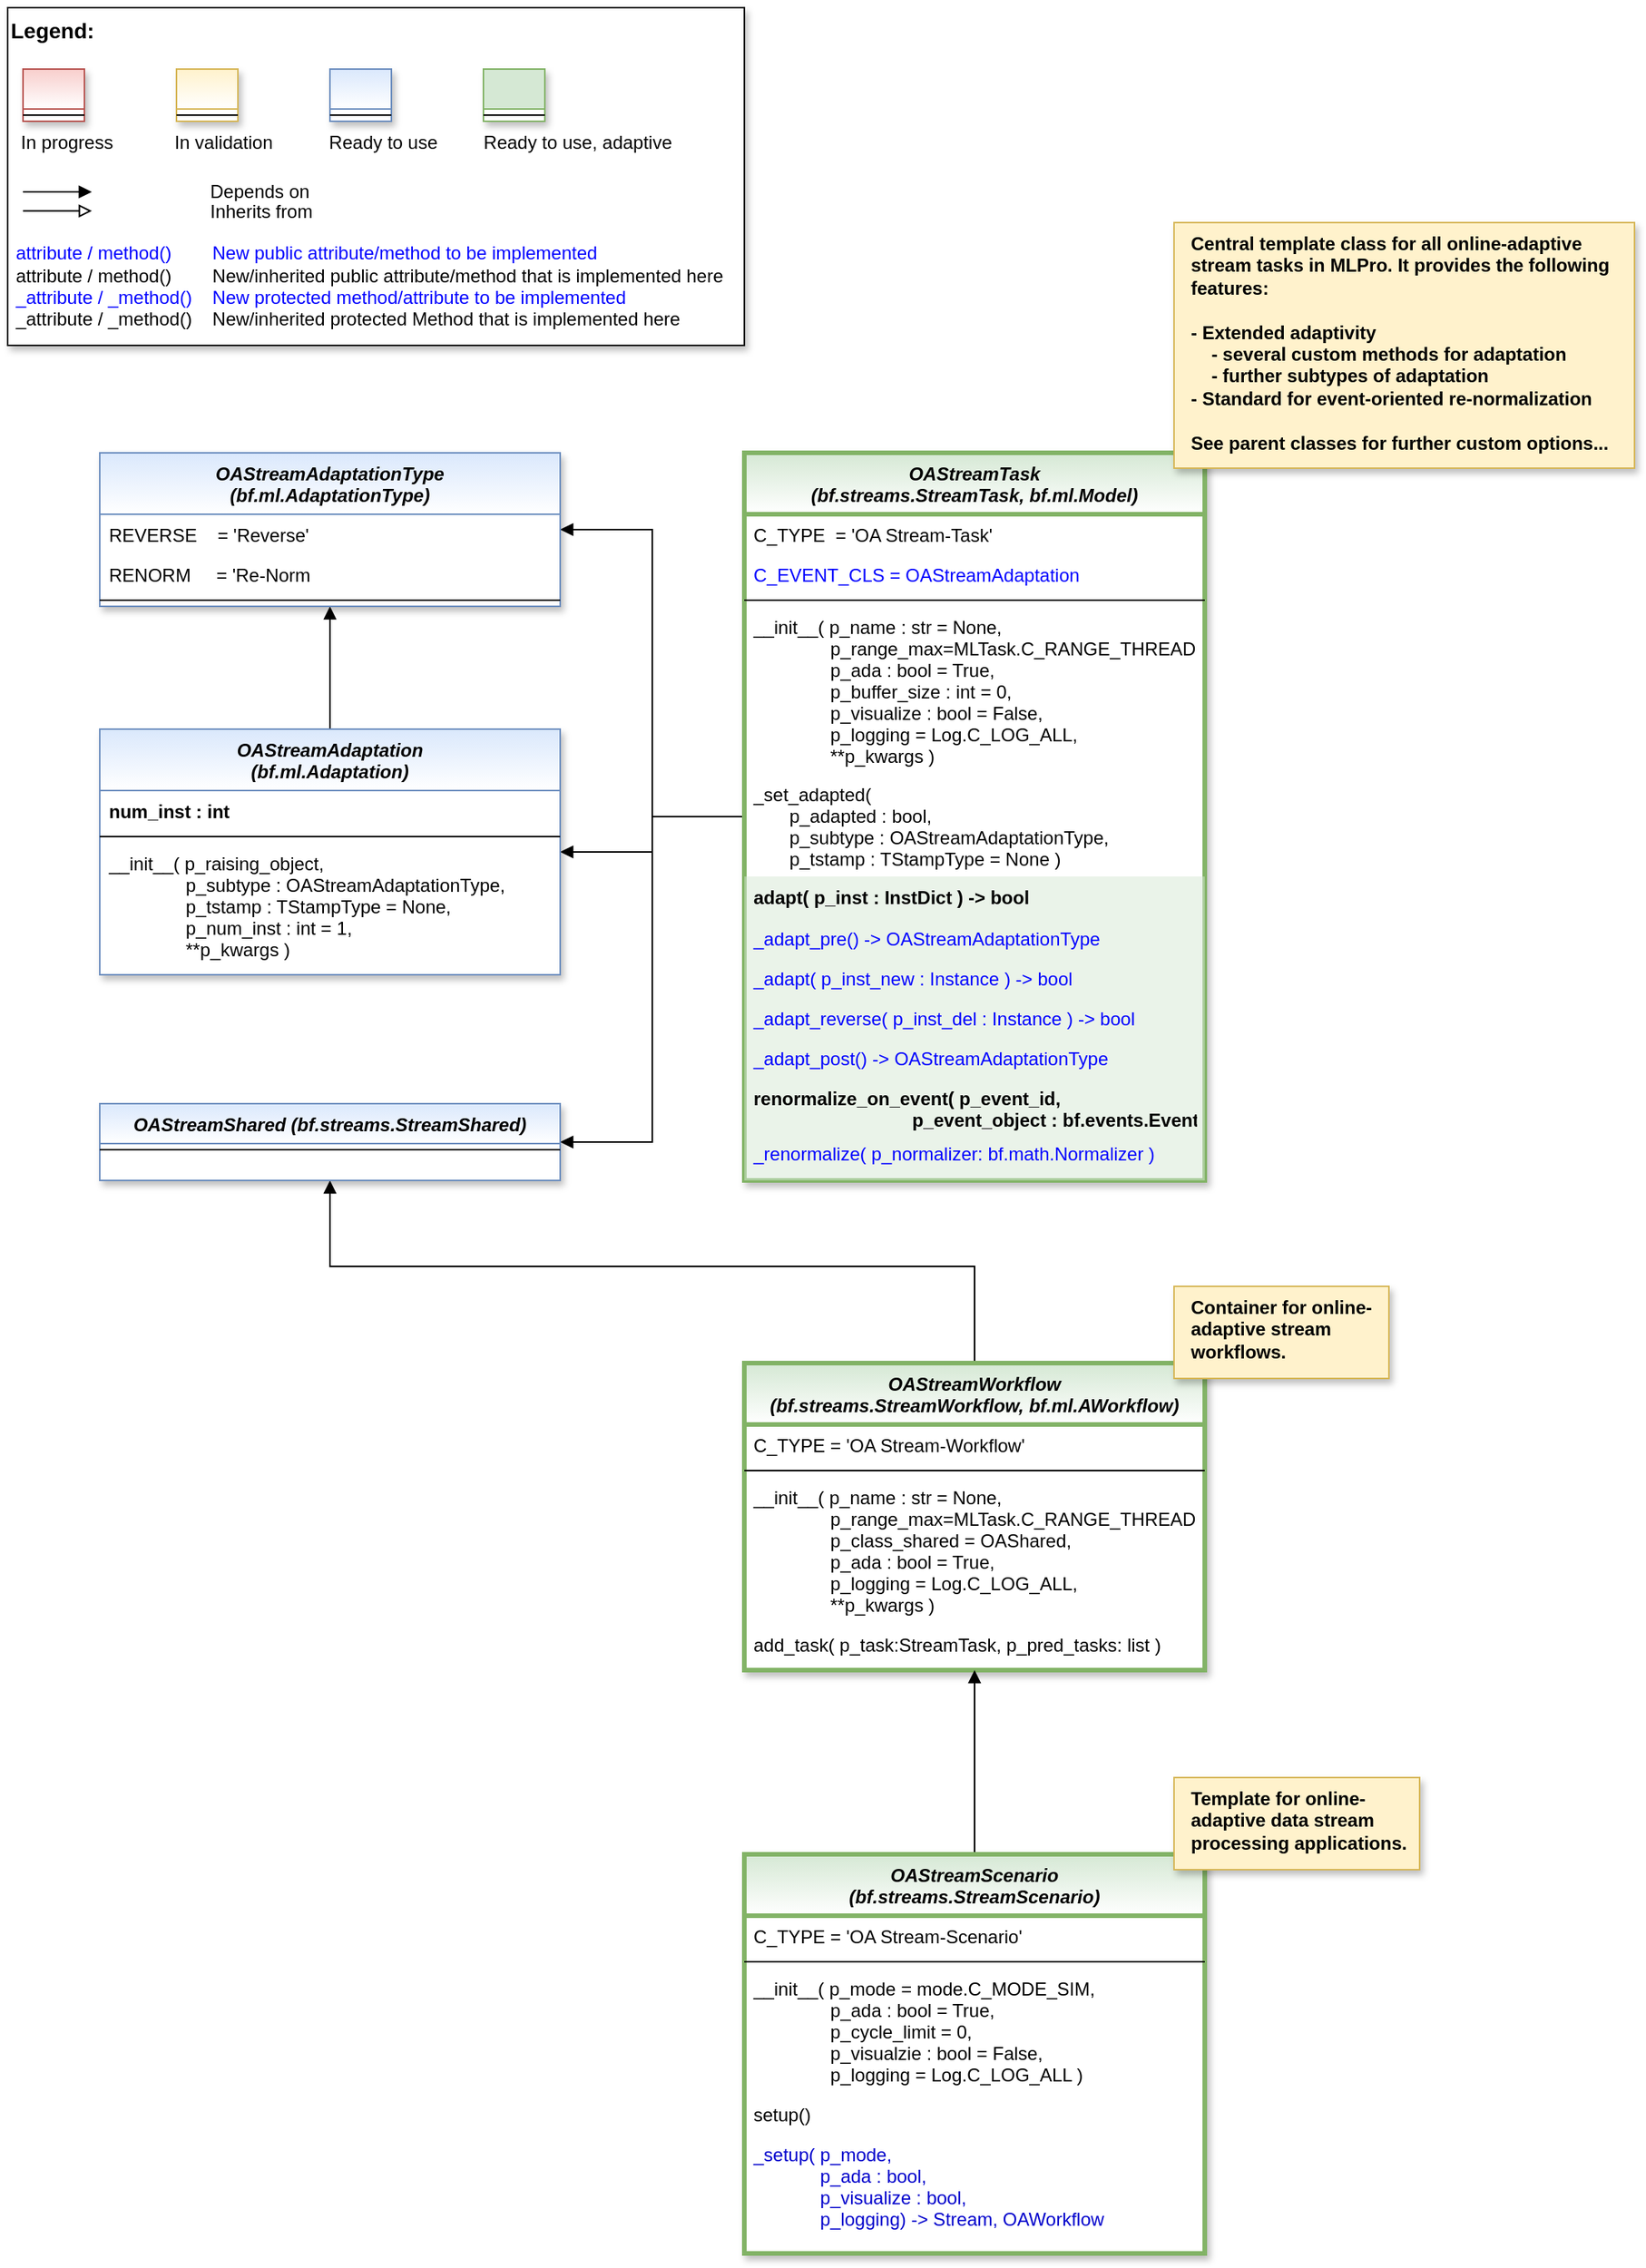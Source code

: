 <mxfile version="26.2.2">
  <diagram id="C5RBs43oDa-KdzZeNtuy" name="Page-1">
    <mxGraphModel dx="2878" dy="1242" grid="1" gridSize="10" guides="1" tooltips="1" connect="1" arrows="1" fold="1" page="1" pageScale="1" pageWidth="2336" pageHeight="1654" math="0" shadow="0">
      <root>
        <mxCell id="WIyWlLk6GJQsqaUBKTNV-0" />
        <mxCell id="WIyWlLk6GJQsqaUBKTNV-1" parent="WIyWlLk6GJQsqaUBKTNV-0" />
        <mxCell id="NC4ok9Ms9W8lQ4tfJlZF-20" style="edgeStyle=orthogonalEdgeStyle;rounded=0;orthogonalLoop=1;jettySize=auto;html=1;fontColor=#FF0000;endArrow=block;endFill=1;" parent="WIyWlLk6GJQsqaUBKTNV-1" source="ado_M-dr3WUVXcom1yO_-1" target="NC4ok9Ms9W8lQ4tfJlZF-16" edge="1">
          <mxGeometry relative="1" as="geometry" />
        </mxCell>
        <mxCell id="7C4s_j0biFTsK1RU1VLK-24" style="edgeStyle=orthogonalEdgeStyle;rounded=0;orthogonalLoop=1;jettySize=auto;html=1;endArrow=block;endFill=1;" parent="WIyWlLk6GJQsqaUBKTNV-1" source="ado_M-dr3WUVXcom1yO_-1" target="7C4s_j0biFTsK1RU1VLK-12" edge="1">
          <mxGeometry relative="1" as="geometry" />
        </mxCell>
        <mxCell id="soWWl2oo1D3cJulI5Lfz-7" style="edgeStyle=orthogonalEdgeStyle;rounded=0;orthogonalLoop=1;jettySize=auto;html=1;endArrow=block;endFill=1;" parent="WIyWlLk6GJQsqaUBKTNV-1" source="ado_M-dr3WUVXcom1yO_-1" target="soWWl2oo1D3cJulI5Lfz-0" edge="1">
          <mxGeometry relative="1" as="geometry" />
        </mxCell>
        <mxCell id="ado_M-dr3WUVXcom1yO_-1" value="OAStreamTask &#xa;(bf.streams.StreamTask, bf.ml.Model)" style="swimlane;fontStyle=3;align=center;verticalAlign=top;childLayout=stackLayout;horizontal=1;startSize=40;horizontalStack=0;resizeParent=1;resizeLast=0;collapsible=1;marginBottom=0;rounded=0;shadow=1;strokeWidth=3;fillColor=#d5e8d4;strokeColor=#82b366;swimlaneFillColor=#ffffff;gradientColor=#FFFFFF;" parent="WIyWlLk6GJQsqaUBKTNV-1" vertex="1">
          <mxGeometry x="520" y="330" width="300" height="474" as="geometry">
            <mxRectangle x="230" y="140" width="160" height="26" as="alternateBounds" />
          </mxGeometry>
        </mxCell>
        <mxCell id="fdyP1tWBDfPf_pqGQ-dC-29" value="C_TYPE  = &#39;OA Stream-Task&#39;" style="text;align=left;verticalAlign=top;spacingLeft=4;spacingRight=4;overflow=hidden;rotatable=0;points=[[0,0.5],[1,0.5]];portConstraint=eastwest;" parent="ado_M-dr3WUVXcom1yO_-1" vertex="1">
          <mxGeometry y="40" width="300" height="26" as="geometry" />
        </mxCell>
        <mxCell id="7C4s_j0biFTsK1RU1VLK-28" value="C_EVENT_CLS = OAStreamAdaptation" style="text;align=left;verticalAlign=top;spacingLeft=4;spacingRight=4;overflow=hidden;rotatable=0;points=[[0,0.5],[1,0.5]];portConstraint=eastwest;fontColor=#0000FF;" parent="ado_M-dr3WUVXcom1yO_-1" vertex="1">
          <mxGeometry y="66" width="300" height="26" as="geometry" />
        </mxCell>
        <mxCell id="ado_M-dr3WUVXcom1yO_-2" value="" style="line;html=1;strokeWidth=1;align=left;verticalAlign=middle;spacingTop=-1;spacingLeft=3;spacingRight=3;rotatable=0;labelPosition=right;points=[];portConstraint=eastwest;" parent="ado_M-dr3WUVXcom1yO_-1" vertex="1">
          <mxGeometry y="92" width="300" height="8" as="geometry" />
        </mxCell>
        <mxCell id="k9iU4n4au0y_1ybiQBL--0" value="__init__( p_name : str = None,&#xa;               p_range_max=MLTask.C_RANGE_THREAD,&#xa;               p_ada : bool = True,&#xa;               p_buffer_size : int = 0,&#xa;               p_visualize : bool = False,&#xa;               p_logging = Log.C_LOG_ALL,&#xa;               **p_kwargs )" style="text;align=left;verticalAlign=top;spacingLeft=4;spacingRight=4;overflow=hidden;rotatable=0;points=[[0,0.5],[1,0.5]];portConstraint=eastwest;fontColor=default;" parent="ado_M-dr3WUVXcom1yO_-1" vertex="1">
          <mxGeometry y="100" width="300" height="109" as="geometry" />
        </mxCell>
        <mxCell id="7C4s_j0biFTsK1RU1VLK-29" value="_set_adapted( &#xa;       p_adapted : bool,&#xa;       p_subtype : OAStreamAdaptationType,&#xa;       p_tstamp : TStampType = None )" style="text;align=left;verticalAlign=top;spacingLeft=4;spacingRight=4;overflow=hidden;rotatable=0;points=[[0,0.5],[1,0.5]];portConstraint=eastwest;" parent="ado_M-dr3WUVXcom1yO_-1" vertex="1">
          <mxGeometry y="209" width="300" height="67" as="geometry" />
        </mxCell>
        <mxCell id="wCdgofpyj-93uA1SjnSD-0" value="adapt( p_inst : InstDict ) -&gt; bool" style="text;align=left;verticalAlign=top;spacingLeft=4;spacingRight=4;overflow=hidden;rotatable=0;points=[[0,0.5],[1,0.5]];portConstraint=eastwest;fontStyle=1;fillColor=#d5e8d4;strokeColor=none;opacity=50;" parent="ado_M-dr3WUVXcom1yO_-1" vertex="1">
          <mxGeometry y="276" width="300" height="27" as="geometry" />
        </mxCell>
        <mxCell id="KPp8HPjBJbxHnM6AnjO8-0" value="_adapt_pre() -&gt; OAStreamAdaptationType" style="text;align=left;verticalAlign=top;spacingLeft=4;spacingRight=4;overflow=hidden;rotatable=0;points=[[0,0.5],[1,0.5]];portConstraint=eastwest;fillColor=#d5e8d4;strokeColor=none;opacity=50;fontColor=#0000FF;" parent="ado_M-dr3WUVXcom1yO_-1" vertex="1">
          <mxGeometry y="303" width="300" height="26" as="geometry" />
        </mxCell>
        <mxCell id="eokjPidHcH5mGEEEGnXK-1" value="_adapt( p_inst_new : Instance ) -&gt; bool" style="text;align=left;verticalAlign=top;spacingLeft=4;spacingRight=4;overflow=hidden;rotatable=0;points=[[0,0.5],[1,0.5]];portConstraint=eastwest;fillColor=#d5e8d4;strokeColor=none;opacity=50;fontColor=#0000FF;" parent="ado_M-dr3WUVXcom1yO_-1" vertex="1">
          <mxGeometry y="329" width="300" height="26" as="geometry" />
        </mxCell>
        <mxCell id="eokjPidHcH5mGEEEGnXK-0" value="_adapt_reverse( p_inst_del : Instance ) -&gt; bool" style="text;align=left;verticalAlign=top;spacingLeft=4;spacingRight=4;overflow=hidden;rotatable=0;points=[[0,0.5],[1,0.5]];portConstraint=eastwest;fillColor=#d5e8d4;strokeColor=none;opacity=50;fontColor=#0000FF;" parent="ado_M-dr3WUVXcom1yO_-1" vertex="1">
          <mxGeometry y="355" width="300" height="26" as="geometry" />
        </mxCell>
        <mxCell id="KPp8HPjBJbxHnM6AnjO8-1" value="_adapt_post() -&gt; OAStreamAdaptationType" style="text;align=left;verticalAlign=top;spacingLeft=4;spacingRight=4;overflow=hidden;rotatable=0;points=[[0,0.5],[1,0.5]];portConstraint=eastwest;fillColor=#d5e8d4;strokeColor=none;opacity=50;fontColor=#0000FF;" parent="ado_M-dr3WUVXcom1yO_-1" vertex="1">
          <mxGeometry y="381" width="300" height="26" as="geometry" />
        </mxCell>
        <mxCell id="Crr_h0JWDobTZQKCrxuK-2" value="renormalize_on_event( p_event_id, &#xa;                               p_event_object : bf.events.Event )" style="text;align=left;verticalAlign=top;spacingLeft=4;spacingRight=4;overflow=hidden;rotatable=0;points=[[0,0.5],[1,0.5]];portConstraint=eastwest;fontStyle=1;fillColor=#d5e8d4;strokeColor=none;opacity=50;" parent="ado_M-dr3WUVXcom1yO_-1" vertex="1">
          <mxGeometry y="407" width="300" height="36" as="geometry" />
        </mxCell>
        <mxCell id="4c-ZiIEt1ndZPByfsuOM-0" value="_renormalize( p_normalizer: bf.math.Normalizer )" style="text;align=left;verticalAlign=top;spacingLeft=4;spacingRight=4;overflow=hidden;rotatable=0;points=[[0,0.5],[1,0.5]];portConstraint=eastwest;fillColor=#d5e8d4;strokeColor=none;opacity=50;fontColor=#0000FF;" parent="ado_M-dr3WUVXcom1yO_-1" vertex="1">
          <mxGeometry y="443" width="300" height="31" as="geometry" />
        </mxCell>
        <mxCell id="NC4ok9Ms9W8lQ4tfJlZF-21" style="edgeStyle=orthogonalEdgeStyle;rounded=0;orthogonalLoop=1;jettySize=auto;html=1;fontColor=#FF0000;endArrow=block;endFill=1;exitX=0.5;exitY=0;exitDx=0;exitDy=0;entryX=0.5;entryY=1;entryDx=0;entryDy=0;" parent="WIyWlLk6GJQsqaUBKTNV-1" source="3OC-FlShTz39iofZlzZl-0" target="NC4ok9Ms9W8lQ4tfJlZF-16" edge="1">
          <mxGeometry relative="1" as="geometry">
            <Array as="points">
              <mxPoint x="670" y="860" />
              <mxPoint x="250" y="860" />
            </Array>
          </mxGeometry>
        </mxCell>
        <mxCell id="3OC-FlShTz39iofZlzZl-0" value="OAStreamWorkflow &#xa;(bf.streams.StreamWorkflow, bf.ml.AWorkflow)" style="swimlane;fontStyle=3;align=center;verticalAlign=top;childLayout=stackLayout;horizontal=1;startSize=40;horizontalStack=0;resizeParent=1;resizeLast=0;collapsible=1;marginBottom=0;rounded=0;shadow=1;strokeWidth=3;fillColor=#d5e8d4;strokeColor=#82b366;swimlaneFillColor=#ffffff;gradientColor=#FFFFFF;" parent="WIyWlLk6GJQsqaUBKTNV-1" vertex="1">
          <mxGeometry x="520" y="923" width="300" height="200" as="geometry">
            <mxRectangle x="230" y="140" width="160" height="26" as="alternateBounds" />
          </mxGeometry>
        </mxCell>
        <mxCell id="fdyP1tWBDfPf_pqGQ-dC-80" value="C_TYPE = &#39;OA Stream-Workflow&#39;" style="text;align=left;verticalAlign=top;spacingLeft=4;spacingRight=4;overflow=hidden;rotatable=0;points=[[0,0.5],[1,0.5]];portConstraint=eastwest;" parent="3OC-FlShTz39iofZlzZl-0" vertex="1">
          <mxGeometry y="40" width="300" height="26" as="geometry" />
        </mxCell>
        <mxCell id="3OC-FlShTz39iofZlzZl-1" value="" style="line;html=1;strokeWidth=1;align=left;verticalAlign=middle;spacingTop=-1;spacingLeft=3;spacingRight=3;rotatable=0;labelPosition=right;points=[];portConstraint=eastwest;" parent="3OC-FlShTz39iofZlzZl-0" vertex="1">
          <mxGeometry y="66" width="300" height="8" as="geometry" />
        </mxCell>
        <mxCell id="k9iU4n4au0y_1ybiQBL--2" value="__init__( p_name : str = None,&#xa;               p_range_max=MLTask.C_RANGE_THREAD,&#xa;               p_class_shared = OAShared,&#xa;               p_ada : bool = True,&#xa;               p_logging = Log.C_LOG_ALL,&#xa;               **p_kwargs )" style="text;align=left;verticalAlign=top;spacingLeft=4;spacingRight=4;overflow=hidden;rotatable=0;points=[[0,0.5],[1,0.5]];portConstraint=eastwest;fontColor=default;" parent="3OC-FlShTz39iofZlzZl-0" vertex="1">
          <mxGeometry y="74" width="300" height="96" as="geometry" />
        </mxCell>
        <mxCell id="RV1RuwSu5WSXBUyNZDB--0" value="add_task( p_task:StreamTask, p_pred_tasks: list )" style="text;align=left;verticalAlign=top;spacingLeft=4;spacingRight=4;overflow=hidden;rotatable=0;points=[[0,0.5],[1,0.5]];portConstraint=eastwest;fontColor=default;" parent="3OC-FlShTz39iofZlzZl-0" vertex="1">
          <mxGeometry y="170" width="300" height="26" as="geometry" />
        </mxCell>
        <mxCell id="fdyP1tWBDfPf_pqGQ-dC-82" style="edgeStyle=orthogonalEdgeStyle;rounded=0;orthogonalLoop=1;jettySize=auto;html=1;endArrow=block;endFill=1;fontColor=#0000FF;" parent="WIyWlLk6GJQsqaUBKTNV-1" source="fdyP1tWBDfPf_pqGQ-dC-23" target="3OC-FlShTz39iofZlzZl-0" edge="1">
          <mxGeometry relative="1" as="geometry">
            <mxPoint x="950" y="2163" as="targetPoint" />
          </mxGeometry>
        </mxCell>
        <mxCell id="fdyP1tWBDfPf_pqGQ-dC-23" value="OAStreamScenario &#xa;(bf.streams.StreamScenario)" style="swimlane;fontStyle=3;align=center;verticalAlign=top;childLayout=stackLayout;horizontal=1;startSize=40;horizontalStack=0;resizeParent=1;resizeLast=0;collapsible=1;marginBottom=0;rounded=0;shadow=1;strokeWidth=3;fillColor=#d5e8d4;strokeColor=#82b366;swimlaneFillColor=#ffffff;gradientColor=#FFFFFF;" parent="WIyWlLk6GJQsqaUBKTNV-1" vertex="1">
          <mxGeometry x="520" y="1243" width="300" height="260" as="geometry">
            <mxRectangle x="230" y="140" width="160" height="26" as="alternateBounds" />
          </mxGeometry>
        </mxCell>
        <mxCell id="NC4ok9Ms9W8lQ4tfJlZF-8" value="C_TYPE = &#39;OA Stream-Scenario&#39;" style="text;align=left;verticalAlign=top;spacingLeft=4;spacingRight=4;overflow=hidden;rotatable=0;points=[[0,0.5],[1,0.5]];portConstraint=eastwest;" parent="fdyP1tWBDfPf_pqGQ-dC-23" vertex="1">
          <mxGeometry y="40" width="300" height="26" as="geometry" />
        </mxCell>
        <mxCell id="fdyP1tWBDfPf_pqGQ-dC-24" value="" style="line;html=1;strokeWidth=1;align=left;verticalAlign=middle;spacingTop=-1;spacingLeft=3;spacingRight=3;rotatable=0;labelPosition=right;points=[];portConstraint=eastwest;" parent="fdyP1tWBDfPf_pqGQ-dC-23" vertex="1">
          <mxGeometry y="66" width="300" height="8" as="geometry" />
        </mxCell>
        <mxCell id="NC4ok9Ms9W8lQ4tfJlZF-11" value="__init__( p_mode = mode.C_MODE_SIM,&#xa;               p_ada : bool = True,&#xa;               p_cycle_limit = 0,&#xa;               p_visualzie : bool = False,&#xa;               p_logging = Log.C_LOG_ALL )" style="text;align=left;verticalAlign=top;spacingLeft=4;spacingRight=4;overflow=hidden;rotatable=0;points=[[0,0.5],[1,0.5]];portConstraint=eastwest;fontColor=default;" parent="fdyP1tWBDfPf_pqGQ-dC-23" vertex="1">
          <mxGeometry y="74" width="300" height="82" as="geometry" />
        </mxCell>
        <mxCell id="TVLcGBcoPvukyEr0Og20-1" value="setup()" style="text;align=left;verticalAlign=top;spacingLeft=4;spacingRight=4;overflow=hidden;rotatable=0;points=[[0,0.5],[1,0.5]];portConstraint=eastwest;fontColor=default;" parent="fdyP1tWBDfPf_pqGQ-dC-23" vertex="1">
          <mxGeometry y="156" width="300" height="26" as="geometry" />
        </mxCell>
        <mxCell id="NC4ok9Ms9W8lQ4tfJlZF-9" value="_setup( p_mode, &#xa;             p_ada : bool, &#xa;             p_visualize : bool,&#xa;             p_logging) -&gt; Stream, OAWorkflow" style="text;align=left;verticalAlign=top;spacingLeft=4;spacingRight=4;overflow=hidden;rotatable=0;points=[[0,0.5],[1,0.5]];portConstraint=eastwest;fontColor=#0000CC;" parent="fdyP1tWBDfPf_pqGQ-dC-23" vertex="1">
          <mxGeometry y="182" width="300" height="66" as="geometry" />
        </mxCell>
        <mxCell id="NC4ok9Ms9W8lQ4tfJlZF-16" value="OAStreamShared (bf.streams.StreamShared)" style="swimlane;fontStyle=3;align=center;verticalAlign=top;childLayout=stackLayout;horizontal=1;startSize=26;horizontalStack=0;resizeParent=1;resizeLast=0;collapsible=1;marginBottom=0;rounded=0;shadow=1;strokeWidth=1;fillColor=#dae8fc;strokeColor=#6c8ebf;swimlaneFillColor=#ffffff;gradientColor=#FFFFFF;" parent="WIyWlLk6GJQsqaUBKTNV-1" vertex="1">
          <mxGeometry x="100" y="754" width="300" height="50" as="geometry">
            <mxRectangle x="230" y="140" width="160" height="26" as="alternateBounds" />
          </mxGeometry>
        </mxCell>
        <mxCell id="NC4ok9Ms9W8lQ4tfJlZF-19" value="" style="line;html=1;strokeWidth=1;align=left;verticalAlign=middle;spacingTop=-1;spacingLeft=3;spacingRight=3;rotatable=0;labelPosition=right;points=[];portConstraint=eastwest;" parent="NC4ok9Ms9W8lQ4tfJlZF-16" vertex="1">
          <mxGeometry y="26" width="300" height="8" as="geometry" />
        </mxCell>
        <mxCell id="7C4s_j0biFTsK1RU1VLK-0" value="" style="group" parent="WIyWlLk6GJQsqaUBKTNV-1" vertex="1" connectable="0">
          <mxGeometry x="40" y="40" width="480" height="220" as="geometry" />
        </mxCell>
        <mxCell id="7C4s_j0biFTsK1RU1VLK-1" value="&lt;font color=&quot;#000000&quot; size=&quot;1&quot;&gt;&lt;b style=&quot;font-size: 14px&quot;&gt;Legend:&lt;br&gt;&lt;/b&gt;&lt;/font&gt;&lt;br&gt;&lt;br&gt;&lt;br&gt;&lt;font color=&quot;#0000ff&quot; style=&quot;font-size: 6px;&quot;&gt;&lt;br&gt;&lt;/font&gt;&lt;span style=&quot;color: rgb(0 , 0 , 0)&quot;&gt;&lt;font style=&quot;font-size: 4px&quot;&gt;&amp;nbsp; &amp;nbsp;&lt;/font&gt;&amp;nbsp;In progress&amp;nbsp; &amp;nbsp; &amp;nbsp; &amp;nbsp; &amp;nbsp; &amp;nbsp; In validation&amp;nbsp; &amp;nbsp; &amp;nbsp; &amp;nbsp; &amp;nbsp; &amp;nbsp;Ready to use&amp;nbsp; &amp;nbsp; &amp;nbsp; &amp;nbsp; &amp;nbsp;Ready to use,&amp;nbsp;&lt;/span&gt;&lt;span style=&quot;background-color: transparent; color: rgb(0, 0, 0);&quot;&gt;adaptive&lt;/span&gt;&lt;font style=&quot;background-color: transparent;&quot; color=&quot;#000000&quot;&gt;&amp;nbsp;&lt;/font&gt;&lt;div&gt;&lt;font color=&quot;#0000ff&quot;&gt;&lt;br&gt;&lt;br&gt;&lt;br&gt;&lt;br&gt;&amp;nbsp;attribute / method()&amp;nbsp; &amp;nbsp; &amp;nbsp; &amp;nbsp; New public attribute/method to be implemented&lt;/font&gt;&lt;br&gt;&lt;font color=&quot;#000000&quot;&gt;&amp;nbsp;&lt;/font&gt;&lt;font color=&quot;#000000&quot;&gt;attribute / method()&lt;span&gt;&#x9;&lt;/span&gt;&amp;nbsp; &amp;nbsp; &amp;nbsp; &amp;nbsp;New/inherited public attribute/method that is implemented here&lt;br&gt;&lt;/font&gt;&lt;font color=&quot;#0000ff&quot;&gt;&amp;nbsp;_attribute /&amp;nbsp;&lt;/font&gt;&lt;font color=&quot;#0000ff&quot;&gt;_method()&amp;nbsp; &amp;nbsp; New protected method/attribute to be implemented&lt;/font&gt;&lt;br&gt;&lt;font color=&quot;#000000&quot;&gt;&amp;nbsp;_attribute / _method()&amp;nbsp; &amp;nbsp; New/inherited protected Method that is implemented here&lt;br&gt;&lt;/font&gt;&lt;font color=&quot;#000000&quot;&gt;&lt;br&gt;&lt;br&gt;&lt;br&gt;&lt;br&gt;&lt;br&gt;&lt;/font&gt;&lt;/div&gt;" style="text;html=1;align=left;verticalAlign=top;whiteSpace=wrap;rounded=0;fontColor=#006600;strokeColor=#000000;shadow=1;fillColor=#ffffff;" parent="7C4s_j0biFTsK1RU1VLK-0" vertex="1">
          <mxGeometry width="480" height="220" as="geometry" />
        </mxCell>
        <mxCell id="7C4s_j0biFTsK1RU1VLK-2" value="Depends on" style="endArrow=block;html=1;labelPosition=right;verticalLabelPosition=middle;align=left;verticalAlign=middle;endFill=1;fontSize=12;" parent="7C4s_j0biFTsK1RU1VLK-0" edge="1">
          <mxGeometry x="-1590" y="-2180" width="50" height="50" as="geometry">
            <mxPoint x="10.0" y="120.003" as="sourcePoint" />
            <mxPoint x="54.848" y="120.003" as="targetPoint" />
            <mxPoint x="98" as="offset" />
            <Array as="points">
              <mxPoint x="30" y="120" />
            </Array>
          </mxGeometry>
        </mxCell>
        <mxCell id="7C4s_j0biFTsK1RU1VLK-3" value="Inherits from" style="endArrow=block;html=1;labelPosition=right;verticalLabelPosition=middle;align=left;verticalAlign=middle;endFill=0;fontSize=12;" parent="7C4s_j0biFTsK1RU1VLK-0" edge="1">
          <mxGeometry x="-1590" y="-2180" width="50" height="50" as="geometry">
            <mxPoint x="10.0" y="132.385" as="sourcePoint" />
            <mxPoint x="54.848" y="132.385" as="targetPoint" />
            <mxPoint x="98" y="1" as="offset" />
          </mxGeometry>
        </mxCell>
        <mxCell id="7C4s_j0biFTsK1RU1VLK-4" value="" style="swimlane;fontStyle=3;align=center;verticalAlign=top;childLayout=stackLayout;horizontal=1;startSize=26;horizontalStack=0;resizeParent=1;resizeLast=0;collapsible=1;marginBottom=0;rounded=0;shadow=1;strokeWidth=1;fillColor=#f8cecc;strokeColor=#b85450;gradientColor=#ffffff;swimlaneFillColor=#ffffff;" parent="7C4s_j0biFTsK1RU1VLK-0" vertex="1">
          <mxGeometry x="10" y="40" width="40" height="34" as="geometry">
            <mxRectangle x="230" y="140" width="160" height="26" as="alternateBounds" />
          </mxGeometry>
        </mxCell>
        <mxCell id="7C4s_j0biFTsK1RU1VLK-5" value="" style="line;html=1;strokeWidth=1;align=left;verticalAlign=middle;spacingTop=-1;spacingLeft=3;spacingRight=3;rotatable=0;labelPosition=right;points=[];portConstraint=eastwest;" parent="7C4s_j0biFTsK1RU1VLK-4" vertex="1">
          <mxGeometry y="26" width="40" height="8" as="geometry" />
        </mxCell>
        <mxCell id="7C4s_j0biFTsK1RU1VLK-6" value="" style="swimlane;fontStyle=3;align=center;verticalAlign=top;childLayout=stackLayout;horizontal=1;startSize=26;horizontalStack=0;resizeParent=1;resizeLast=0;collapsible=1;marginBottom=0;rounded=0;shadow=1;strokeWidth=1;fillColor=#fff2cc;strokeColor=#d6b656;gradientColor=#ffffff;swimlaneFillColor=#ffffff;" parent="7C4s_j0biFTsK1RU1VLK-0" vertex="1">
          <mxGeometry x="110" y="40" width="40" height="34" as="geometry">
            <mxRectangle x="230" y="140" width="160" height="26" as="alternateBounds" />
          </mxGeometry>
        </mxCell>
        <mxCell id="7C4s_j0biFTsK1RU1VLK-7" value="" style="line;html=1;strokeWidth=1;align=left;verticalAlign=middle;spacingTop=-1;spacingLeft=3;spacingRight=3;rotatable=0;labelPosition=right;points=[];portConstraint=eastwest;" parent="7C4s_j0biFTsK1RU1VLK-6" vertex="1">
          <mxGeometry y="26" width="40" height="8" as="geometry" />
        </mxCell>
        <mxCell id="7C4s_j0biFTsK1RU1VLK-8" value="" style="swimlane;fontStyle=3;align=center;verticalAlign=top;childLayout=stackLayout;horizontal=1;startSize=26;horizontalStack=0;resizeParent=1;resizeLast=0;collapsible=1;marginBottom=0;rounded=0;shadow=1;strokeWidth=1;fillColor=#dae8fc;strokeColor=#6c8ebf;gradientColor=#ffffff;swimlaneFillColor=#ffffff;" parent="7C4s_j0biFTsK1RU1VLK-0" vertex="1">
          <mxGeometry x="210" y="40" width="40" height="34" as="geometry">
            <mxRectangle x="230" y="140" width="160" height="26" as="alternateBounds" />
          </mxGeometry>
        </mxCell>
        <mxCell id="7C4s_j0biFTsK1RU1VLK-9" value="" style="line;html=1;strokeWidth=1;align=left;verticalAlign=middle;spacingTop=-1;spacingLeft=3;spacingRight=3;rotatable=0;labelPosition=right;points=[];portConstraint=eastwest;" parent="7C4s_j0biFTsK1RU1VLK-8" vertex="1">
          <mxGeometry y="26" width="40" height="8" as="geometry" />
        </mxCell>
        <mxCell id="7C4s_j0biFTsK1RU1VLK-10" value="" style="swimlane;fontStyle=3;align=center;verticalAlign=top;childLayout=stackLayout;horizontal=1;startSize=26;horizontalStack=0;resizeParent=1;resizeLast=0;collapsible=1;marginBottom=0;rounded=0;shadow=1;strokeWidth=1;fillColor=#d5e8d4;strokeColor=#82b366;swimlaneFillColor=#ffffff;" parent="7C4s_j0biFTsK1RU1VLK-0" vertex="1">
          <mxGeometry x="310" y="40" width="40" height="34" as="geometry">
            <mxRectangle x="230" y="140" width="160" height="26" as="alternateBounds" />
          </mxGeometry>
        </mxCell>
        <mxCell id="7C4s_j0biFTsK1RU1VLK-11" value="" style="line;html=1;strokeWidth=1;align=left;verticalAlign=middle;spacingTop=-1;spacingLeft=3;spacingRight=3;rotatable=0;labelPosition=right;points=[];portConstraint=eastwest;" parent="7C4s_j0biFTsK1RU1VLK-10" vertex="1">
          <mxGeometry y="26" width="40" height="8" as="geometry" />
        </mxCell>
        <mxCell id="soWWl2oo1D3cJulI5Lfz-6" style="edgeStyle=orthogonalEdgeStyle;rounded=0;orthogonalLoop=1;jettySize=auto;html=1;endArrow=block;endFill=1;" parent="WIyWlLk6GJQsqaUBKTNV-1" source="7C4s_j0biFTsK1RU1VLK-12" target="soWWl2oo1D3cJulI5Lfz-0" edge="1">
          <mxGeometry relative="1" as="geometry" />
        </mxCell>
        <mxCell id="7C4s_j0biFTsK1RU1VLK-12" value="OAStreamAdaptation&#xa;(bf.ml.Adaptation)" style="swimlane;fontStyle=3;align=center;verticalAlign=top;childLayout=stackLayout;horizontal=1;startSize=40;horizontalStack=0;resizeParent=1;resizeLast=0;collapsible=1;marginBottom=0;rounded=0;shadow=1;strokeWidth=1;fillColor=#dae8fc;strokeColor=#6c8ebf;swimlaneFillColor=#ffffff;gradientColor=#FFFFFF;" parent="WIyWlLk6GJQsqaUBKTNV-1" vertex="1">
          <mxGeometry x="100" y="510" width="300" height="160" as="geometry">
            <mxRectangle x="230" y="140" width="160" height="26" as="alternateBounds" />
          </mxGeometry>
        </mxCell>
        <mxCell id="3whSnnqgmhnJdRxh8qfQ-0" value="num_inst : int" style="text;align=left;verticalAlign=top;spacingLeft=4;spacingRight=4;overflow=hidden;rotatable=0;points=[[0,0.5],[1,0.5]];portConstraint=eastwest;fontStyle=1" parent="7C4s_j0biFTsK1RU1VLK-12" vertex="1">
          <mxGeometry y="40" width="300" height="26" as="geometry" />
        </mxCell>
        <mxCell id="7C4s_j0biFTsK1RU1VLK-14" value="" style="line;html=1;strokeWidth=1;align=left;verticalAlign=middle;spacingTop=-1;spacingLeft=3;spacingRight=3;rotatable=0;labelPosition=right;points=[];portConstraint=eastwest;" parent="7C4s_j0biFTsK1RU1VLK-12" vertex="1">
          <mxGeometry y="66" width="300" height="8" as="geometry" />
        </mxCell>
        <mxCell id="3whSnnqgmhnJdRxh8qfQ-2" value="__init__( p_raising_object,&#xa;               p_subtype : OAStreamAdaptationType,&#xa;               p_tstamp : TStampType = None,&#xa;               p_num_inst : int = 1,&#xa;               **p_kwargs )" style="text;align=left;verticalAlign=top;spacingLeft=4;spacingRight=4;overflow=hidden;rotatable=0;points=[[0,0.5],[1,0.5]];portConstraint=eastwest;" parent="7C4s_j0biFTsK1RU1VLK-12" vertex="1">
          <mxGeometry y="74" width="300" height="84" as="geometry" />
        </mxCell>
        <mxCell id="7C4s_j0biFTsK1RU1VLK-25" value="Central template class for all online-adaptive stream tasks in MLPro. It provides the following features:&lt;br&gt;&lt;br&gt;- Extended adaptivity&lt;div&gt;&amp;nbsp; &amp;nbsp; - several custom methods for adaptation&lt;/div&gt;&lt;div&gt;&amp;nbsp; &amp;nbsp; - further subtypes of adaptation&lt;br&gt;- Standard for event-oriented re-normalization&lt;br&gt;&lt;br&gt;See parent classes for further custom options...&lt;/div&gt;" style="rounded=0;whiteSpace=wrap;html=1;fillColor=#fff2cc;strokeColor=#d6b656;shadow=1;fontStyle=1;align=left;verticalAlign=top;spacingLeft=9;spacingRight=3;" parent="WIyWlLk6GJQsqaUBKTNV-1" vertex="1">
          <mxGeometry x="800" y="180" width="300" height="160" as="geometry" />
        </mxCell>
        <mxCell id="7C4s_j0biFTsK1RU1VLK-26" value="Container for online-adaptive stream workflows." style="rounded=0;whiteSpace=wrap;html=1;fillColor=#fff2cc;strokeColor=#d6b656;shadow=1;fontStyle=1;align=left;verticalAlign=top;spacingLeft=9;spacingRight=3;" parent="WIyWlLk6GJQsqaUBKTNV-1" vertex="1">
          <mxGeometry x="800" y="873" width="140" height="60" as="geometry" />
        </mxCell>
        <mxCell id="7C4s_j0biFTsK1RU1VLK-27" value="Template for online-adaptive data stream processing applications." style="rounded=0;whiteSpace=wrap;html=1;fillColor=#fff2cc;strokeColor=#d6b656;shadow=1;fontStyle=1;align=left;verticalAlign=top;spacingLeft=9;spacingRight=3;" parent="WIyWlLk6GJQsqaUBKTNV-1" vertex="1">
          <mxGeometry x="800" y="1193" width="160" height="60" as="geometry" />
        </mxCell>
        <mxCell id="soWWl2oo1D3cJulI5Lfz-0" value="OAStreamAdaptationType&#xa;(bf.ml.AdaptationType)" style="swimlane;fontStyle=3;align=center;verticalAlign=top;childLayout=stackLayout;horizontal=1;startSize=40;horizontalStack=0;resizeParent=1;resizeLast=0;collapsible=1;marginBottom=0;rounded=0;shadow=1;strokeWidth=1;fillColor=#dae8fc;strokeColor=#6c8ebf;swimlaneFillColor=#ffffff;gradientColor=#FFFFFF;" parent="WIyWlLk6GJQsqaUBKTNV-1" vertex="1">
          <mxGeometry x="100" y="330" width="300" height="100" as="geometry">
            <mxRectangle x="230" y="140" width="160" height="26" as="alternateBounds" />
          </mxGeometry>
        </mxCell>
        <mxCell id="soWWl2oo1D3cJulI5Lfz-1" value="REVERSE    = &#39;Reverse&#39;" style="text;align=left;verticalAlign=top;spacingLeft=4;spacingRight=4;overflow=hidden;rotatable=0;points=[[0,0.5],[1,0.5]];portConstraint=eastwest;" parent="soWWl2oo1D3cJulI5Lfz-0" vertex="1">
          <mxGeometry y="40" width="300" height="26" as="geometry" />
        </mxCell>
        <mxCell id="soWWl2oo1D3cJulI5Lfz-2" value="RENORM     = &#39;Re-Norm" style="text;align=left;verticalAlign=top;spacingLeft=4;spacingRight=4;overflow=hidden;rotatable=0;points=[[0,0.5],[1,0.5]];portConstraint=eastwest;" parent="soWWl2oo1D3cJulI5Lfz-0" vertex="1">
          <mxGeometry y="66" width="300" height="26" as="geometry" />
        </mxCell>
        <mxCell id="soWWl2oo1D3cJulI5Lfz-4" value="" style="line;html=1;strokeWidth=1;align=left;verticalAlign=middle;spacingTop=-1;spacingLeft=3;spacingRight=3;rotatable=0;labelPosition=right;points=[];portConstraint=eastwest;" parent="soWWl2oo1D3cJulI5Lfz-0" vertex="1">
          <mxGeometry y="92" width="300" height="8" as="geometry" />
        </mxCell>
      </root>
    </mxGraphModel>
  </diagram>
</mxfile>
